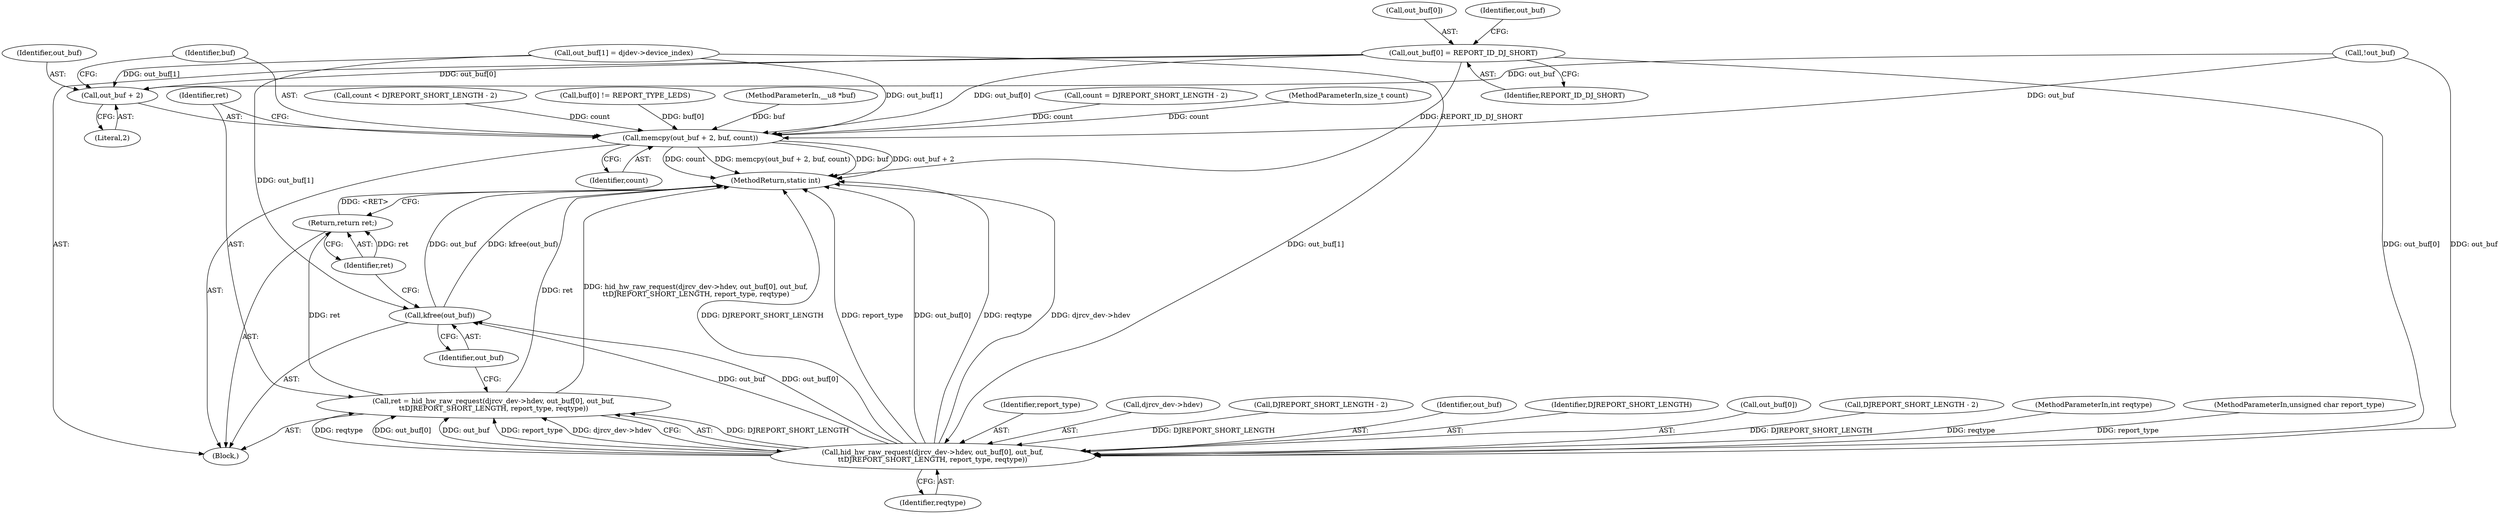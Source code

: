 digraph "0_linux_51217e69697fba92a06e07e16f55c9a52d8e8945@array" {
"1000153" [label="(Call,out_buf[0] = REPORT_ID_DJ_SHORT)"];
"1000165" [label="(Call,memcpy(out_buf + 2, buf, count))"];
"1000166" [label="(Call,out_buf + 2)"];
"1000173" [label="(Call,hid_hw_raw_request(djrcv_dev->hdev, out_buf[0], out_buf,\n\t\tDJREPORT_SHORT_LENGTH, report_type, reqtype))"];
"1000171" [label="(Call,ret = hid_hw_raw_request(djrcv_dev->hdev, out_buf[0], out_buf,\n\t\tDJREPORT_SHORT_LENGTH, report_type, reqtype))"];
"1000186" [label="(Return,return ret;)"];
"1000184" [label="(Call,kfree(out_buf))"];
"1000154" [label="(Call,out_buf[0])"];
"1000168" [label="(Literal,2)"];
"1000148" [label="(Call,count = DJREPORT_SHORT_LENGTH - 2)"];
"1000185" [label="(Identifier,out_buf)"];
"1000182" [label="(Identifier,report_type)"];
"1000169" [label="(Identifier,buf)"];
"1000174" [label="(Call,djrcv_dev->hdev)"];
"1000170" [label="(Identifier,count)"];
"1000166" [label="(Call,out_buf + 2)"];
"1000171" [label="(Call,ret = hid_hw_raw_request(djrcv_dev->hdev, out_buf[0], out_buf,\n\t\tDJREPORT_SHORT_LENGTH, report_type, reqtype))"];
"1000145" [label="(Call,DJREPORT_SHORT_LENGTH - 2)"];
"1000187" [label="(Identifier,ret)"];
"1000180" [label="(Identifier,out_buf)"];
"1000181" [label="(Identifier,DJREPORT_SHORT_LENGTH)"];
"1000186" [label="(Return,return ret;)"];
"1000177" [label="(Call,out_buf[0])"];
"1000104" [label="(MethodParameterIn,size_t count)"];
"1000153" [label="(Call,out_buf[0] = REPORT_ID_DJ_SHORT)"];
"1000143" [label="(Call,count < DJREPORT_SHORT_LENGTH - 2)"];
"1000107" [label="(Block,)"];
"1000160" [label="(Identifier,out_buf)"];
"1000150" [label="(Call,DJREPORT_SHORT_LENGTH - 2)"];
"1000137" [label="(Call,!out_buf)"];
"1000173" [label="(Call,hid_hw_raw_request(djrcv_dev->hdev, out_buf[0], out_buf,\n\t\tDJREPORT_SHORT_LENGTH, report_type, reqtype))"];
"1000165" [label="(Call,memcpy(out_buf + 2, buf, count))"];
"1000106" [label="(MethodParameterIn,int reqtype)"];
"1000105" [label="(MethodParameterIn,unsigned char report_type)"];
"1000158" [label="(Call,out_buf[1] = djdev->device_index)"];
"1000123" [label="(Call,buf[0] != REPORT_TYPE_LEDS)"];
"1000184" [label="(Call,kfree(out_buf))"];
"1000103" [label="(MethodParameterIn,__u8 *buf)"];
"1000167" [label="(Identifier,out_buf)"];
"1000157" [label="(Identifier,REPORT_ID_DJ_SHORT)"];
"1000183" [label="(Identifier,reqtype)"];
"1000188" [label="(MethodReturn,static int)"];
"1000172" [label="(Identifier,ret)"];
"1000153" -> "1000107"  [label="AST: "];
"1000153" -> "1000157"  [label="CFG: "];
"1000154" -> "1000153"  [label="AST: "];
"1000157" -> "1000153"  [label="AST: "];
"1000160" -> "1000153"  [label="CFG: "];
"1000153" -> "1000188"  [label="DDG: REPORT_ID_DJ_SHORT"];
"1000153" -> "1000165"  [label="DDG: out_buf[0]"];
"1000153" -> "1000166"  [label="DDG: out_buf[0]"];
"1000153" -> "1000173"  [label="DDG: out_buf[0]"];
"1000165" -> "1000107"  [label="AST: "];
"1000165" -> "1000170"  [label="CFG: "];
"1000166" -> "1000165"  [label="AST: "];
"1000169" -> "1000165"  [label="AST: "];
"1000170" -> "1000165"  [label="AST: "];
"1000172" -> "1000165"  [label="CFG: "];
"1000165" -> "1000188"  [label="DDG: buf"];
"1000165" -> "1000188"  [label="DDG: out_buf + 2"];
"1000165" -> "1000188"  [label="DDG: count"];
"1000165" -> "1000188"  [label="DDG: memcpy(out_buf + 2, buf, count)"];
"1000158" -> "1000165"  [label="DDG: out_buf[1]"];
"1000137" -> "1000165"  [label="DDG: out_buf"];
"1000123" -> "1000165"  [label="DDG: buf[0]"];
"1000103" -> "1000165"  [label="DDG: buf"];
"1000143" -> "1000165"  [label="DDG: count"];
"1000148" -> "1000165"  [label="DDG: count"];
"1000104" -> "1000165"  [label="DDG: count"];
"1000166" -> "1000168"  [label="CFG: "];
"1000167" -> "1000166"  [label="AST: "];
"1000168" -> "1000166"  [label="AST: "];
"1000169" -> "1000166"  [label="CFG: "];
"1000158" -> "1000166"  [label="DDG: out_buf[1]"];
"1000137" -> "1000166"  [label="DDG: out_buf"];
"1000173" -> "1000171"  [label="AST: "];
"1000173" -> "1000183"  [label="CFG: "];
"1000174" -> "1000173"  [label="AST: "];
"1000177" -> "1000173"  [label="AST: "];
"1000180" -> "1000173"  [label="AST: "];
"1000181" -> "1000173"  [label="AST: "];
"1000182" -> "1000173"  [label="AST: "];
"1000183" -> "1000173"  [label="AST: "];
"1000171" -> "1000173"  [label="CFG: "];
"1000173" -> "1000188"  [label="DDG: DJREPORT_SHORT_LENGTH"];
"1000173" -> "1000188"  [label="DDG: report_type"];
"1000173" -> "1000188"  [label="DDG: out_buf[0]"];
"1000173" -> "1000188"  [label="DDG: reqtype"];
"1000173" -> "1000188"  [label="DDG: djrcv_dev->hdev"];
"1000173" -> "1000171"  [label="DDG: DJREPORT_SHORT_LENGTH"];
"1000173" -> "1000171"  [label="DDG: reqtype"];
"1000173" -> "1000171"  [label="DDG: out_buf[0]"];
"1000173" -> "1000171"  [label="DDG: out_buf"];
"1000173" -> "1000171"  [label="DDG: report_type"];
"1000173" -> "1000171"  [label="DDG: djrcv_dev->hdev"];
"1000158" -> "1000173"  [label="DDG: out_buf[1]"];
"1000137" -> "1000173"  [label="DDG: out_buf"];
"1000150" -> "1000173"  [label="DDG: DJREPORT_SHORT_LENGTH"];
"1000145" -> "1000173"  [label="DDG: DJREPORT_SHORT_LENGTH"];
"1000105" -> "1000173"  [label="DDG: report_type"];
"1000106" -> "1000173"  [label="DDG: reqtype"];
"1000173" -> "1000184"  [label="DDG: out_buf"];
"1000173" -> "1000184"  [label="DDG: out_buf[0]"];
"1000171" -> "1000107"  [label="AST: "];
"1000172" -> "1000171"  [label="AST: "];
"1000185" -> "1000171"  [label="CFG: "];
"1000171" -> "1000188"  [label="DDG: ret"];
"1000171" -> "1000188"  [label="DDG: hid_hw_raw_request(djrcv_dev->hdev, out_buf[0], out_buf,\n\t\tDJREPORT_SHORT_LENGTH, report_type, reqtype)"];
"1000171" -> "1000186"  [label="DDG: ret"];
"1000186" -> "1000107"  [label="AST: "];
"1000186" -> "1000187"  [label="CFG: "];
"1000187" -> "1000186"  [label="AST: "];
"1000188" -> "1000186"  [label="CFG: "];
"1000186" -> "1000188"  [label="DDG: <RET>"];
"1000187" -> "1000186"  [label="DDG: ret"];
"1000184" -> "1000107"  [label="AST: "];
"1000184" -> "1000185"  [label="CFG: "];
"1000185" -> "1000184"  [label="AST: "];
"1000187" -> "1000184"  [label="CFG: "];
"1000184" -> "1000188"  [label="DDG: out_buf"];
"1000184" -> "1000188"  [label="DDG: kfree(out_buf)"];
"1000158" -> "1000184"  [label="DDG: out_buf[1]"];
}
